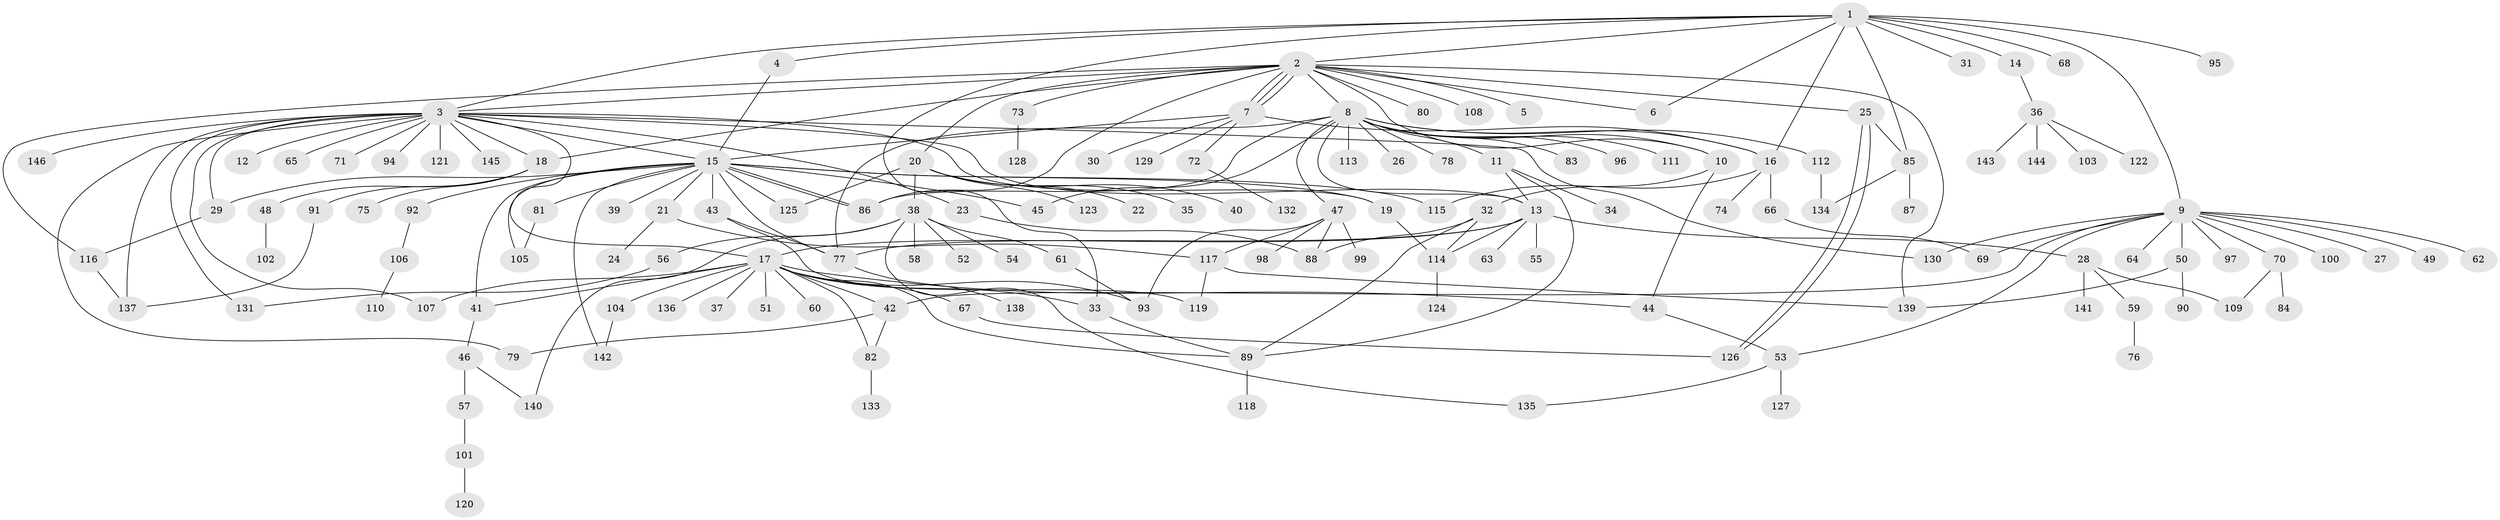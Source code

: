 // coarse degree distribution, {1: 0.3972602739726027, 5: 0.0547945205479452, 7: 0.0410958904109589, 3: 0.1506849315068493, 14: 0.0410958904109589, 2: 0.1780821917808219, 17: 0.0136986301369863, 4: 0.0821917808219178, 10: 0.0136986301369863, 11: 0.0136986301369863, 13: 0.0136986301369863}
// Generated by graph-tools (version 1.1) at 2025/36/03/04/25 23:36:58]
// undirected, 146 vertices, 205 edges
graph export_dot {
  node [color=gray90,style=filled];
  1;
  2;
  3;
  4;
  5;
  6;
  7;
  8;
  9;
  10;
  11;
  12;
  13;
  14;
  15;
  16;
  17;
  18;
  19;
  20;
  21;
  22;
  23;
  24;
  25;
  26;
  27;
  28;
  29;
  30;
  31;
  32;
  33;
  34;
  35;
  36;
  37;
  38;
  39;
  40;
  41;
  42;
  43;
  44;
  45;
  46;
  47;
  48;
  49;
  50;
  51;
  52;
  53;
  54;
  55;
  56;
  57;
  58;
  59;
  60;
  61;
  62;
  63;
  64;
  65;
  66;
  67;
  68;
  69;
  70;
  71;
  72;
  73;
  74;
  75;
  76;
  77;
  78;
  79;
  80;
  81;
  82;
  83;
  84;
  85;
  86;
  87;
  88;
  89;
  90;
  91;
  92;
  93;
  94;
  95;
  96;
  97;
  98;
  99;
  100;
  101;
  102;
  103;
  104;
  105;
  106;
  107;
  108;
  109;
  110;
  111;
  112;
  113;
  114;
  115;
  116;
  117;
  118;
  119;
  120;
  121;
  122;
  123;
  124;
  125;
  126;
  127;
  128;
  129;
  130;
  131;
  132;
  133;
  134;
  135;
  136;
  137;
  138;
  139;
  140;
  141;
  142;
  143;
  144;
  145;
  146;
  1 -- 2;
  1 -- 3;
  1 -- 4;
  1 -- 6;
  1 -- 9;
  1 -- 14;
  1 -- 16;
  1 -- 31;
  1 -- 33;
  1 -- 68;
  1 -- 85;
  1 -- 95;
  2 -- 3;
  2 -- 5;
  2 -- 6;
  2 -- 7;
  2 -- 7;
  2 -- 7;
  2 -- 8;
  2 -- 10;
  2 -- 18;
  2 -- 20;
  2 -- 25;
  2 -- 73;
  2 -- 80;
  2 -- 86;
  2 -- 108;
  2 -- 116;
  2 -- 139;
  3 -- 12;
  3 -- 13;
  3 -- 15;
  3 -- 17;
  3 -- 18;
  3 -- 19;
  3 -- 23;
  3 -- 29;
  3 -- 65;
  3 -- 71;
  3 -- 79;
  3 -- 94;
  3 -- 107;
  3 -- 121;
  3 -- 130;
  3 -- 131;
  3 -- 137;
  3 -- 145;
  3 -- 146;
  4 -- 15;
  7 -- 15;
  7 -- 16;
  7 -- 30;
  7 -- 72;
  7 -- 129;
  8 -- 10;
  8 -- 11;
  8 -- 13;
  8 -- 16;
  8 -- 26;
  8 -- 45;
  8 -- 47;
  8 -- 77;
  8 -- 78;
  8 -- 83;
  8 -- 86;
  8 -- 96;
  8 -- 111;
  8 -- 112;
  8 -- 113;
  9 -- 27;
  9 -- 42;
  9 -- 49;
  9 -- 50;
  9 -- 53;
  9 -- 62;
  9 -- 64;
  9 -- 69;
  9 -- 70;
  9 -- 97;
  9 -- 100;
  9 -- 130;
  10 -- 32;
  10 -- 44;
  11 -- 13;
  11 -- 34;
  11 -- 89;
  13 -- 17;
  13 -- 28;
  13 -- 55;
  13 -- 63;
  13 -- 77;
  13 -- 114;
  14 -- 36;
  15 -- 19;
  15 -- 21;
  15 -- 29;
  15 -- 39;
  15 -- 41;
  15 -- 43;
  15 -- 45;
  15 -- 77;
  15 -- 81;
  15 -- 86;
  15 -- 86;
  15 -- 92;
  15 -- 105;
  15 -- 115;
  15 -- 125;
  15 -- 142;
  16 -- 66;
  16 -- 74;
  16 -- 115;
  17 -- 33;
  17 -- 37;
  17 -- 41;
  17 -- 42;
  17 -- 44;
  17 -- 51;
  17 -- 60;
  17 -- 67;
  17 -- 82;
  17 -- 89;
  17 -- 93;
  17 -- 104;
  17 -- 107;
  17 -- 136;
  18 -- 48;
  18 -- 75;
  18 -- 91;
  19 -- 114;
  20 -- 22;
  20 -- 35;
  20 -- 38;
  20 -- 40;
  20 -- 123;
  20 -- 125;
  21 -- 24;
  21 -- 117;
  23 -- 88;
  25 -- 85;
  25 -- 126;
  25 -- 126;
  28 -- 59;
  28 -- 109;
  28 -- 141;
  29 -- 116;
  32 -- 88;
  32 -- 89;
  32 -- 114;
  33 -- 89;
  36 -- 103;
  36 -- 122;
  36 -- 143;
  36 -- 144;
  38 -- 52;
  38 -- 54;
  38 -- 56;
  38 -- 58;
  38 -- 61;
  38 -- 135;
  38 -- 140;
  41 -- 46;
  42 -- 79;
  42 -- 82;
  43 -- 77;
  43 -- 119;
  44 -- 53;
  46 -- 57;
  46 -- 140;
  47 -- 88;
  47 -- 93;
  47 -- 98;
  47 -- 99;
  47 -- 117;
  48 -- 102;
  50 -- 90;
  50 -- 139;
  53 -- 127;
  53 -- 135;
  56 -- 131;
  57 -- 101;
  59 -- 76;
  61 -- 93;
  66 -- 69;
  67 -- 126;
  70 -- 84;
  70 -- 109;
  72 -- 132;
  73 -- 128;
  77 -- 138;
  81 -- 105;
  82 -- 133;
  85 -- 87;
  85 -- 134;
  89 -- 118;
  91 -- 137;
  92 -- 106;
  101 -- 120;
  104 -- 142;
  106 -- 110;
  112 -- 134;
  114 -- 124;
  116 -- 137;
  117 -- 119;
  117 -- 139;
}
